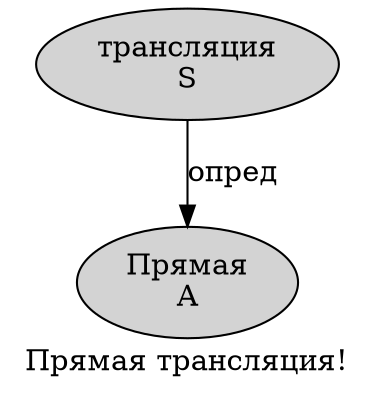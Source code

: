 digraph SENTENCE_3264 {
	graph [label="Прямая трансляция!"]
	node [style=filled]
		0 [label="Прямая
A" color="" fillcolor=lightgray penwidth=1 shape=ellipse]
		1 [label="трансляция
S" color="" fillcolor=lightgray penwidth=1 shape=ellipse]
			1 -> 0 [label="опред"]
}